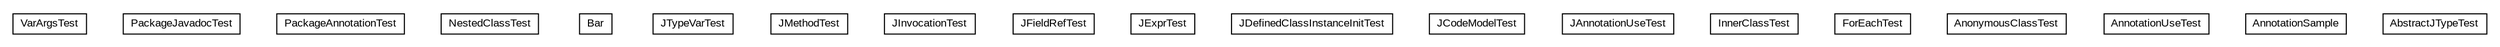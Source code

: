 #!/usr/local/bin/dot
#
# Class diagram 
# Generated by UMLGraph version 5.1 (http://www.umlgraph.org/)
#

digraph G {
	edge [fontname="arial",fontsize=10,labelfontname="arial",labelfontsize=10];
	node [fontname="arial",fontsize=10,shape=plaintext];
	nodesep=0.25;
	ranksep=0.5;
	// com.helger.jcodemodel.tests.VarArgsTest
	c0 [label=<<table title="com.helger.jcodemodel.tests.VarArgsTest" border="0" cellborder="1" cellspacing="0" cellpadding="2" port="p" href="./VarArgsTest.html">
		<tr><td><table border="0" cellspacing="0" cellpadding="1">
<tr><td align="center" balign="center"> VarArgsTest </td></tr>
		</table></td></tr>
		</table>>, fontname="arial", fontcolor="black", fontsize=10.0];
	// com.helger.jcodemodel.tests.PackageJavadocTest
	c1 [label=<<table title="com.helger.jcodemodel.tests.PackageJavadocTest" border="0" cellborder="1" cellspacing="0" cellpadding="2" port="p" href="./PackageJavadocTest.html">
		<tr><td><table border="0" cellspacing="0" cellpadding="1">
<tr><td align="center" balign="center"> PackageJavadocTest </td></tr>
		</table></td></tr>
		</table>>, fontname="arial", fontcolor="black", fontsize=10.0];
	// com.helger.jcodemodel.tests.PackageAnnotationTest
	c2 [label=<<table title="com.helger.jcodemodel.tests.PackageAnnotationTest" border="0" cellborder="1" cellspacing="0" cellpadding="2" port="p" href="./PackageAnnotationTest.html">
		<tr><td><table border="0" cellspacing="0" cellpadding="1">
<tr><td align="center" balign="center"> PackageAnnotationTest </td></tr>
		</table></td></tr>
		</table>>, fontname="arial", fontcolor="black", fontsize=10.0];
	// com.helger.jcodemodel.tests.NestedClassTest
	c3 [label=<<table title="com.helger.jcodemodel.tests.NestedClassTest" border="0" cellborder="1" cellspacing="0" cellpadding="2" port="p" href="./NestedClassTest.html">
		<tr><td><table border="0" cellspacing="0" cellpadding="1">
<tr><td align="center" balign="center"> NestedClassTest </td></tr>
		</table></td></tr>
		</table>>, fontname="arial", fontcolor="black", fontsize=10.0];
	// com.helger.jcodemodel.tests.NestedClassTest.Bar
	c4 [label=<<table title="com.helger.jcodemodel.tests.NestedClassTest.Bar" border="0" cellborder="1" cellspacing="0" cellpadding="2" port="p" href="./NestedClassTest.Bar.html">
		<tr><td><table border="0" cellspacing="0" cellpadding="1">
<tr><td align="center" balign="center"> Bar </td></tr>
		</table></td></tr>
		</table>>, fontname="arial", fontcolor="black", fontsize=10.0];
	// com.helger.jcodemodel.tests.JTypeVarTest
	c5 [label=<<table title="com.helger.jcodemodel.tests.JTypeVarTest" border="0" cellborder="1" cellspacing="0" cellpadding="2" port="p" href="./JTypeVarTest.html">
		<tr><td><table border="0" cellspacing="0" cellpadding="1">
<tr><td align="center" balign="center"> JTypeVarTest </td></tr>
		</table></td></tr>
		</table>>, fontname="arial", fontcolor="black", fontsize=10.0];
	// com.helger.jcodemodel.tests.JMethodTest
	c6 [label=<<table title="com.helger.jcodemodel.tests.JMethodTest" border="0" cellborder="1" cellspacing="0" cellpadding="2" port="p" href="./JMethodTest.html">
		<tr><td><table border="0" cellspacing="0" cellpadding="1">
<tr><td align="center" balign="center"> JMethodTest </td></tr>
		</table></td></tr>
		</table>>, fontname="arial", fontcolor="black", fontsize=10.0];
	// com.helger.jcodemodel.tests.JInvocationTest
	c7 [label=<<table title="com.helger.jcodemodel.tests.JInvocationTest" border="0" cellborder="1" cellspacing="0" cellpadding="2" port="p" href="./JInvocationTest.html">
		<tr><td><table border="0" cellspacing="0" cellpadding="1">
<tr><td align="center" balign="center"> JInvocationTest </td></tr>
		</table></td></tr>
		</table>>, fontname="arial", fontcolor="black", fontsize=10.0];
	// com.helger.jcodemodel.tests.JFieldRefTest
	c8 [label=<<table title="com.helger.jcodemodel.tests.JFieldRefTest" border="0" cellborder="1" cellspacing="0" cellpadding="2" port="p" href="./JFieldRefTest.html">
		<tr><td><table border="0" cellspacing="0" cellpadding="1">
<tr><td align="center" balign="center"> JFieldRefTest </td></tr>
		</table></td></tr>
		</table>>, fontname="arial", fontcolor="black", fontsize=10.0];
	// com.helger.jcodemodel.tests.JExprTest
	c9 [label=<<table title="com.helger.jcodemodel.tests.JExprTest" border="0" cellborder="1" cellspacing="0" cellpadding="2" port="p" href="./JExprTest.html">
		<tr><td><table border="0" cellspacing="0" cellpadding="1">
<tr><td align="center" balign="center"> JExprTest </td></tr>
		</table></td></tr>
		</table>>, fontname="arial", fontcolor="black", fontsize=10.0];
	// com.helger.jcodemodel.tests.JDefinedClassInstanceInitTest
	c10 [label=<<table title="com.helger.jcodemodel.tests.JDefinedClassInstanceInitTest" border="0" cellborder="1" cellspacing="0" cellpadding="2" port="p" href="./JDefinedClassInstanceInitTest.html">
		<tr><td><table border="0" cellspacing="0" cellpadding="1">
<tr><td align="center" balign="center"> JDefinedClassInstanceInitTest </td></tr>
		</table></td></tr>
		</table>>, fontname="arial", fontcolor="black", fontsize=10.0];
	// com.helger.jcodemodel.tests.JCodeModelTest
	c11 [label=<<table title="com.helger.jcodemodel.tests.JCodeModelTest" border="0" cellborder="1" cellspacing="0" cellpadding="2" port="p" href="./JCodeModelTest.html">
		<tr><td><table border="0" cellspacing="0" cellpadding="1">
<tr><td align="center" balign="center"> JCodeModelTest </td></tr>
		</table></td></tr>
		</table>>, fontname="arial", fontcolor="black", fontsize=10.0];
	// com.helger.jcodemodel.tests.JAnnotationUseTest
	c12 [label=<<table title="com.helger.jcodemodel.tests.JAnnotationUseTest" border="0" cellborder="1" cellspacing="0" cellpadding="2" port="p" href="./JAnnotationUseTest.html">
		<tr><td><table border="0" cellspacing="0" cellpadding="1">
<tr><td align="center" balign="center"> JAnnotationUseTest </td></tr>
		</table></td></tr>
		</table>>, fontname="arial", fontcolor="black", fontsize=10.0];
	// com.helger.jcodemodel.tests.InnerClassTest
	c13 [label=<<table title="com.helger.jcodemodel.tests.InnerClassTest" border="0" cellborder="1" cellspacing="0" cellpadding="2" port="p" href="./InnerClassTest.html">
		<tr><td><table border="0" cellspacing="0" cellpadding="1">
<tr><td align="center" balign="center"> InnerClassTest </td></tr>
		</table></td></tr>
		</table>>, fontname="arial", fontcolor="black", fontsize=10.0];
	// com.helger.jcodemodel.tests.ForEachTest
	c14 [label=<<table title="com.helger.jcodemodel.tests.ForEachTest" border="0" cellborder="1" cellspacing="0" cellpadding="2" port="p" href="./ForEachTest.html">
		<tr><td><table border="0" cellspacing="0" cellpadding="1">
<tr><td align="center" balign="center"> ForEachTest </td></tr>
		</table></td></tr>
		</table>>, fontname="arial", fontcolor="black", fontsize=10.0];
	// com.helger.jcodemodel.tests.AnonymousClassTest
	c15 [label=<<table title="com.helger.jcodemodel.tests.AnonymousClassTest" border="0" cellborder="1" cellspacing="0" cellpadding="2" port="p" href="./AnonymousClassTest.html">
		<tr><td><table border="0" cellspacing="0" cellpadding="1">
<tr><td align="center" balign="center"> AnonymousClassTest </td></tr>
		</table></td></tr>
		</table>>, fontname="arial", fontcolor="black", fontsize=10.0];
	// com.helger.jcodemodel.tests.AnnotationUseTest
	c16 [label=<<table title="com.helger.jcodemodel.tests.AnnotationUseTest" border="0" cellborder="1" cellspacing="0" cellpadding="2" port="p" href="./AnnotationUseTest.html">
		<tr><td><table border="0" cellspacing="0" cellpadding="1">
<tr><td align="center" balign="center"> AnnotationUseTest </td></tr>
		</table></td></tr>
		</table>>, fontname="arial", fontcolor="black", fontsize=10.0];
	// com.helger.jcodemodel.tests.AnnotationSample
	c17 [label=<<table title="com.helger.jcodemodel.tests.AnnotationSample" border="0" cellborder="1" cellspacing="0" cellpadding="2" port="p" href="./AnnotationSample.html">
		<tr><td><table border="0" cellspacing="0" cellpadding="1">
<tr><td align="center" balign="center"> AnnotationSample </td></tr>
		</table></td></tr>
		</table>>, fontname="arial", fontcolor="black", fontsize=10.0];
	// com.helger.jcodemodel.tests.AbstractJTypeTest
	c18 [label=<<table title="com.helger.jcodemodel.tests.AbstractJTypeTest" border="0" cellborder="1" cellspacing="0" cellpadding="2" port="p" href="./AbstractJTypeTest.html">
		<tr><td><table border="0" cellspacing="0" cellpadding="1">
<tr><td align="center" balign="center"> AbstractJTypeTest </td></tr>
		</table></td></tr>
		</table>>, fontname="arial", fontcolor="black", fontsize=10.0];
}

